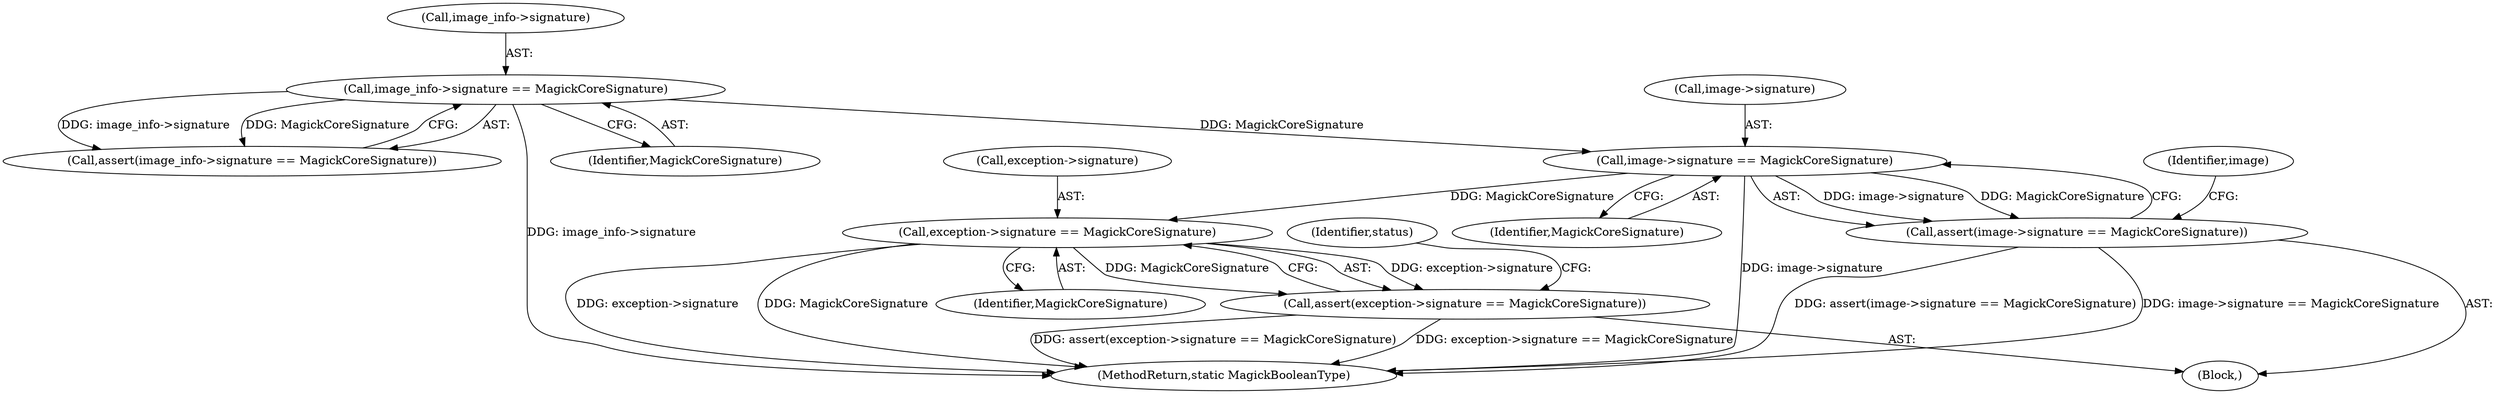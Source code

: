 digraph "0_ImageMagick_4f2c04ea6673863b87ac7f186cbb0d911f74085c_0@pointer" {
"1000152" [label="(Call,image->signature == MagickCoreSignature)"];
"1000140" [label="(Call,image_info->signature == MagickCoreSignature)"];
"1000151" [label="(Call,assert(image->signature == MagickCoreSignature))"];
"1000179" [label="(Call,exception->signature == MagickCoreSignature)"];
"1000178" [label="(Call,assert(exception->signature == MagickCoreSignature))"];
"1000183" [label="(Identifier,MagickCoreSignature)"];
"1000179" [label="(Call,exception->signature == MagickCoreSignature)"];
"1000153" [label="(Call,image->signature)"];
"1000139" [label="(Call,assert(image_info->signature == MagickCoreSignature))"];
"1000178" [label="(Call,assert(exception->signature == MagickCoreSignature))"];
"1000180" [label="(Call,exception->signature)"];
"1000152" [label="(Call,image->signature == MagickCoreSignature)"];
"1000141" [label="(Call,image_info->signature)"];
"1000140" [label="(Call,image_info->signature == MagickCoreSignature)"];
"1000156" [label="(Identifier,MagickCoreSignature)"];
"1000185" [label="(Identifier,status)"];
"1001575" [label="(MethodReturn,static MagickBooleanType)"];
"1000151" [label="(Call,assert(image->signature == MagickCoreSignature))"];
"1000160" [label="(Identifier,image)"];
"1000116" [label="(Block,)"];
"1000144" [label="(Identifier,MagickCoreSignature)"];
"1000152" -> "1000151"  [label="AST: "];
"1000152" -> "1000156"  [label="CFG: "];
"1000153" -> "1000152"  [label="AST: "];
"1000156" -> "1000152"  [label="AST: "];
"1000151" -> "1000152"  [label="CFG: "];
"1000152" -> "1001575"  [label="DDG: image->signature"];
"1000152" -> "1000151"  [label="DDG: image->signature"];
"1000152" -> "1000151"  [label="DDG: MagickCoreSignature"];
"1000140" -> "1000152"  [label="DDG: MagickCoreSignature"];
"1000152" -> "1000179"  [label="DDG: MagickCoreSignature"];
"1000140" -> "1000139"  [label="AST: "];
"1000140" -> "1000144"  [label="CFG: "];
"1000141" -> "1000140"  [label="AST: "];
"1000144" -> "1000140"  [label="AST: "];
"1000139" -> "1000140"  [label="CFG: "];
"1000140" -> "1001575"  [label="DDG: image_info->signature"];
"1000140" -> "1000139"  [label="DDG: image_info->signature"];
"1000140" -> "1000139"  [label="DDG: MagickCoreSignature"];
"1000151" -> "1000116"  [label="AST: "];
"1000160" -> "1000151"  [label="CFG: "];
"1000151" -> "1001575"  [label="DDG: assert(image->signature == MagickCoreSignature)"];
"1000151" -> "1001575"  [label="DDG: image->signature == MagickCoreSignature"];
"1000179" -> "1000178"  [label="AST: "];
"1000179" -> "1000183"  [label="CFG: "];
"1000180" -> "1000179"  [label="AST: "];
"1000183" -> "1000179"  [label="AST: "];
"1000178" -> "1000179"  [label="CFG: "];
"1000179" -> "1001575"  [label="DDG: exception->signature"];
"1000179" -> "1001575"  [label="DDG: MagickCoreSignature"];
"1000179" -> "1000178"  [label="DDG: exception->signature"];
"1000179" -> "1000178"  [label="DDG: MagickCoreSignature"];
"1000178" -> "1000116"  [label="AST: "];
"1000185" -> "1000178"  [label="CFG: "];
"1000178" -> "1001575"  [label="DDG: assert(exception->signature == MagickCoreSignature)"];
"1000178" -> "1001575"  [label="DDG: exception->signature == MagickCoreSignature"];
}
